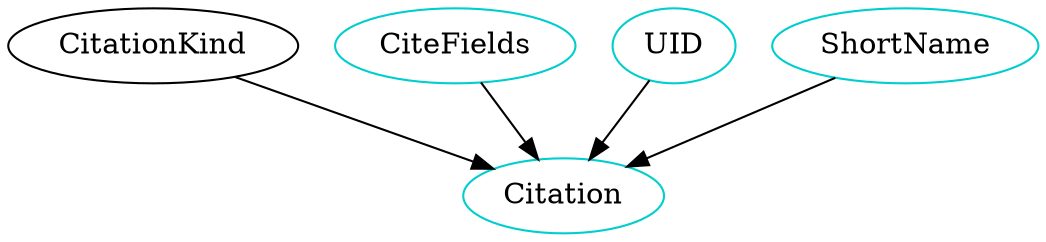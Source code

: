 digraph citation {
	/* relationships between independent and dependent components */
	CitationKind -> Citation;
    CiteFields -> Citation;
    CitationUID -> Citation;
    ShortNameCitation -> Citation;
    
	/* definitions for each type component */
	Citation 	    [shape=oval, color=cyan3, label="Citation"];
    CiteFields    [shape=oval, color=cyan3, label="CiteFields"];
    CitationUID  [shape=oval, color=cyan3, label="UID"];
    ShortNameCitation  [shape=oval, color=cyan3, label="ShortName"];

}

/* dot -Tpng sample.dot -o sample.png */
